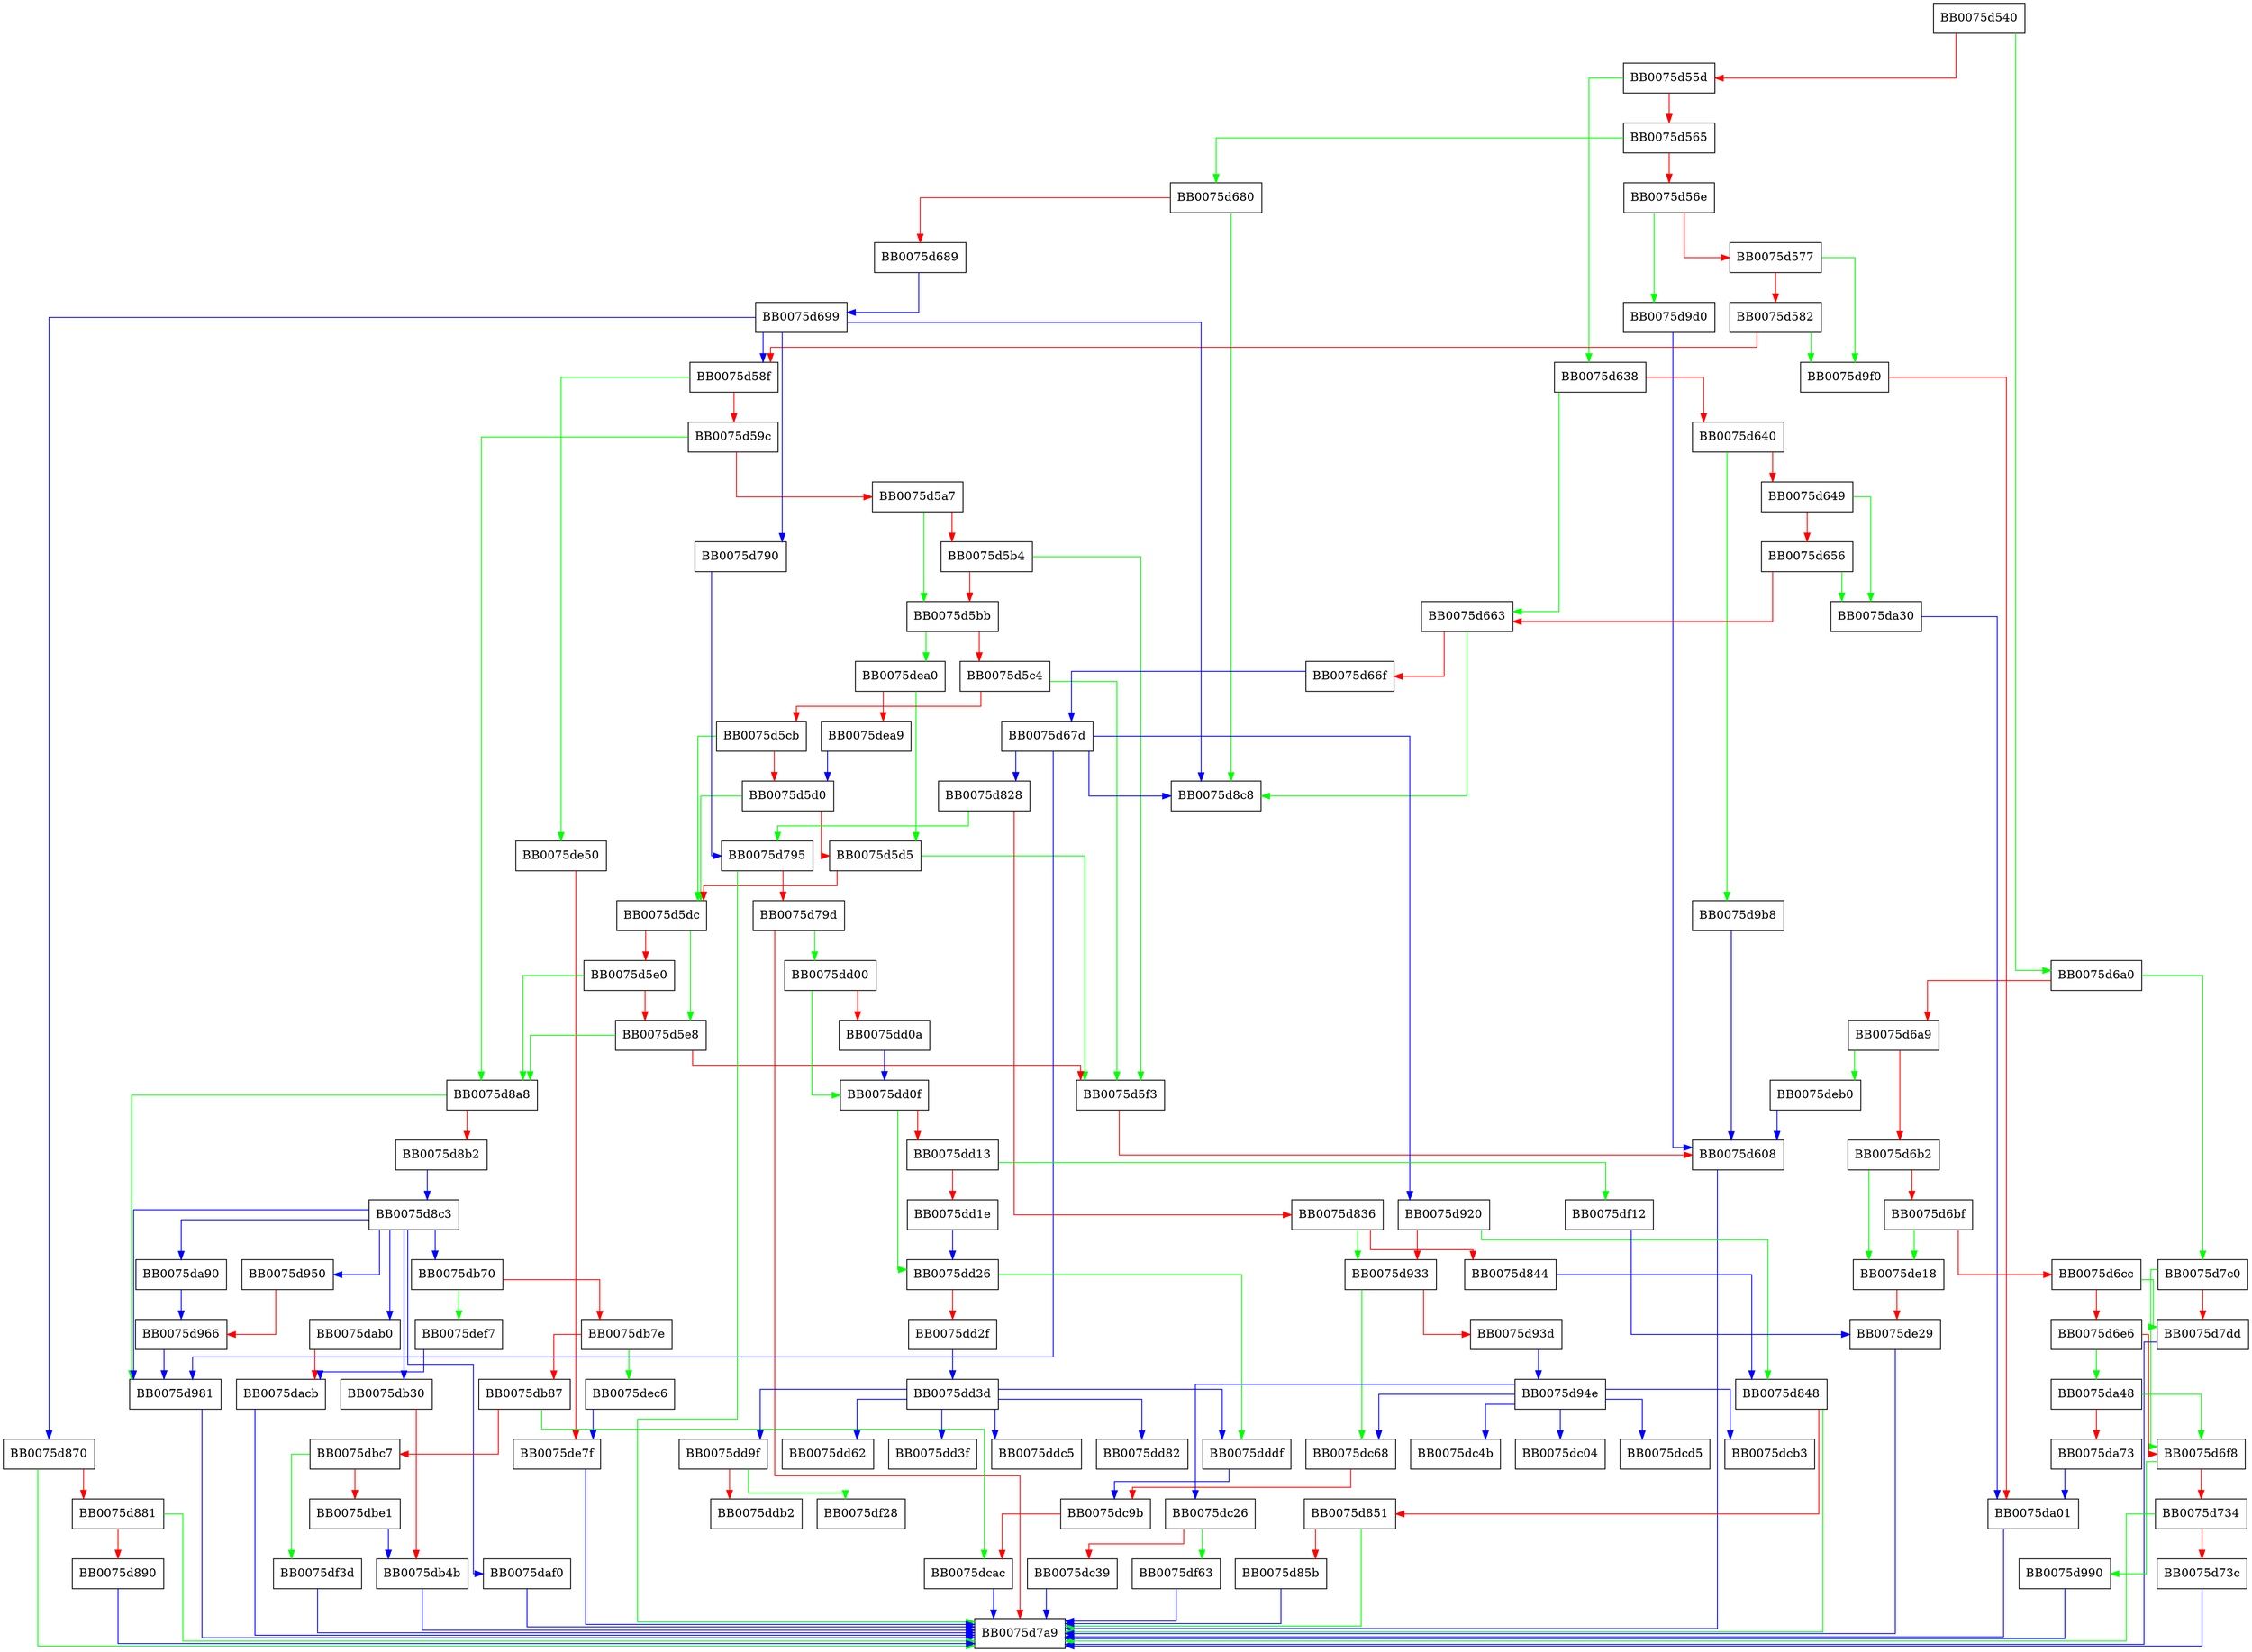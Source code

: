digraph default_fixup_args {
  node [shape="box"];
  graph [splines=ortho];
  BB0075d540 -> BB0075d6a0 [color="green"];
  BB0075d540 -> BB0075d55d [color="red"];
  BB0075d55d -> BB0075d638 [color="green"];
  BB0075d55d -> BB0075d565 [color="red"];
  BB0075d565 -> BB0075d680 [color="green"];
  BB0075d565 -> BB0075d56e [color="red"];
  BB0075d56e -> BB0075d9d0 [color="green"];
  BB0075d56e -> BB0075d577 [color="red"];
  BB0075d577 -> BB0075d9f0 [color="green"];
  BB0075d577 -> BB0075d582 [color="red"];
  BB0075d582 -> BB0075d9f0 [color="green"];
  BB0075d582 -> BB0075d58f [color="red"];
  BB0075d58f -> BB0075de50 [color="green"];
  BB0075d58f -> BB0075d59c [color="red"];
  BB0075d59c -> BB0075d8a8 [color="green"];
  BB0075d59c -> BB0075d5a7 [color="red"];
  BB0075d5a7 -> BB0075d5bb [color="green"];
  BB0075d5a7 -> BB0075d5b4 [color="red"];
  BB0075d5b4 -> BB0075d5f3 [color="green"];
  BB0075d5b4 -> BB0075d5bb [color="red"];
  BB0075d5bb -> BB0075dea0 [color="green"];
  BB0075d5bb -> BB0075d5c4 [color="red"];
  BB0075d5c4 -> BB0075d5f3 [color="green"];
  BB0075d5c4 -> BB0075d5cb [color="red"];
  BB0075d5cb -> BB0075d5dc [color="green"];
  BB0075d5cb -> BB0075d5d0 [color="red"];
  BB0075d5d0 -> BB0075d5dc [color="green"];
  BB0075d5d0 -> BB0075d5d5 [color="red"];
  BB0075d5d5 -> BB0075d5f3 [color="green"];
  BB0075d5d5 -> BB0075d5dc [color="red"];
  BB0075d5dc -> BB0075d5e8 [color="green"];
  BB0075d5dc -> BB0075d5e0 [color="red"];
  BB0075d5e0 -> BB0075d8a8 [color="green"];
  BB0075d5e0 -> BB0075d5e8 [color="red"];
  BB0075d5e8 -> BB0075d8a8 [color="green"];
  BB0075d5e8 -> BB0075d5f3 [color="red"];
  BB0075d5f3 -> BB0075d608 [color="red"];
  BB0075d608 -> BB0075d7a9 [color="blue"];
  BB0075d638 -> BB0075d663 [color="green"];
  BB0075d638 -> BB0075d640 [color="red"];
  BB0075d640 -> BB0075d9b8 [color="green"];
  BB0075d640 -> BB0075d649 [color="red"];
  BB0075d649 -> BB0075da30 [color="green"];
  BB0075d649 -> BB0075d656 [color="red"];
  BB0075d656 -> BB0075da30 [color="green"];
  BB0075d656 -> BB0075d663 [color="red"];
  BB0075d663 -> BB0075d8c8 [color="green"];
  BB0075d663 -> BB0075d66f [color="red"];
  BB0075d66f -> BB0075d67d [color="blue"];
  BB0075d67d -> BB0075d981 [color="blue"];
  BB0075d67d -> BB0075d8c8 [color="blue"];
  BB0075d67d -> BB0075d920 [color="blue"];
  BB0075d67d -> BB0075d828 [color="blue"];
  BB0075d680 -> BB0075d8c8 [color="green"];
  BB0075d680 -> BB0075d689 [color="red"];
  BB0075d689 -> BB0075d699 [color="blue"];
  BB0075d699 -> BB0075d790 [color="blue"];
  BB0075d699 -> BB0075d58f [color="blue"];
  BB0075d699 -> BB0075d870 [color="blue"];
  BB0075d699 -> BB0075d8c8 [color="blue"];
  BB0075d6a0 -> BB0075d7c0 [color="green"];
  BB0075d6a0 -> BB0075d6a9 [color="red"];
  BB0075d6a9 -> BB0075deb0 [color="green"];
  BB0075d6a9 -> BB0075d6b2 [color="red"];
  BB0075d6b2 -> BB0075de18 [color="green"];
  BB0075d6b2 -> BB0075d6bf [color="red"];
  BB0075d6bf -> BB0075de18 [color="green"];
  BB0075d6bf -> BB0075d6cc [color="red"];
  BB0075d6cc -> BB0075d7dd [color="green"];
  BB0075d6cc -> BB0075d6e6 [color="red"];
  BB0075d6e6 -> BB0075da48 [color="green"];
  BB0075d6e6 -> BB0075d6f8 [color="red"];
  BB0075d6f8 -> BB0075d990 [color="green"];
  BB0075d6f8 -> BB0075d734 [color="red"];
  BB0075d734 -> BB0075d7a9 [color="green"];
  BB0075d734 -> BB0075d73c [color="red"];
  BB0075d73c -> BB0075d7a9 [color="blue"];
  BB0075d790 -> BB0075d795 [color="blue"];
  BB0075d795 -> BB0075d7a9 [color="green"];
  BB0075d795 -> BB0075d79d [color="red"];
  BB0075d79d -> BB0075dd00 [color="green"];
  BB0075d79d -> BB0075d7a9 [color="red"];
  BB0075d7c0 -> BB0075d6f8 [color="green"];
  BB0075d7c0 -> BB0075d7dd [color="red"];
  BB0075d7dd -> BB0075d7a9 [color="blue"];
  BB0075d828 -> BB0075d795 [color="green"];
  BB0075d828 -> BB0075d836 [color="red"];
  BB0075d836 -> BB0075d933 [color="green"];
  BB0075d836 -> BB0075d844 [color="red"];
  BB0075d844 -> BB0075d848 [color="blue"];
  BB0075d848 -> BB0075d7a9 [color="green"];
  BB0075d848 -> BB0075d851 [color="red"];
  BB0075d851 -> BB0075d7a9 [color="green"];
  BB0075d851 -> BB0075d85b [color="red"];
  BB0075d85b -> BB0075d7a9 [color="blue"];
  BB0075d870 -> BB0075d7a9 [color="green"];
  BB0075d870 -> BB0075d881 [color="red"];
  BB0075d881 -> BB0075d7a9 [color="green"];
  BB0075d881 -> BB0075d890 [color="red"];
  BB0075d890 -> BB0075d7a9 [color="blue"];
  BB0075d8a8 -> BB0075d981 [color="green"];
  BB0075d8a8 -> BB0075d8b2 [color="red"];
  BB0075d8b2 -> BB0075d8c3 [color="blue"];
  BB0075d8c3 -> BB0075d981 [color="blue"];
  BB0075d8c3 -> BB0075d950 [color="blue"];
  BB0075d8c3 -> BB0075db70 [color="blue"];
  BB0075d8c3 -> BB0075db30 [color="blue"];
  BB0075d8c3 -> BB0075daf0 [color="blue"];
  BB0075d8c3 -> BB0075dab0 [color="blue"];
  BB0075d8c3 -> BB0075da90 [color="blue"];
  BB0075d920 -> BB0075d848 [color="green"];
  BB0075d920 -> BB0075d933 [color="red"];
  BB0075d933 -> BB0075dc68 [color="green"];
  BB0075d933 -> BB0075d93d [color="red"];
  BB0075d93d -> BB0075d94e [color="blue"];
  BB0075d94e -> BB0075dc68 [color="blue"];
  BB0075d94e -> BB0075dc4b [color="blue"];
  BB0075d94e -> BB0075dc26 [color="blue"];
  BB0075d94e -> BB0075dc04 [color="blue"];
  BB0075d94e -> BB0075dcd5 [color="blue"];
  BB0075d94e -> BB0075dcb3 [color="blue"];
  BB0075d950 -> BB0075d966 [color="red"];
  BB0075d966 -> BB0075d981 [color="blue"];
  BB0075d981 -> BB0075d7a9 [color="blue"];
  BB0075d990 -> BB0075d7a9 [color="blue"];
  BB0075d9b8 -> BB0075d608 [color="blue"];
  BB0075d9d0 -> BB0075d608 [color="blue"];
  BB0075d9f0 -> BB0075da01 [color="red"];
  BB0075da01 -> BB0075d7a9 [color="blue"];
  BB0075da30 -> BB0075da01 [color="blue"];
  BB0075da48 -> BB0075d6f8 [color="green"];
  BB0075da48 -> BB0075da73 [color="red"];
  BB0075da73 -> BB0075da01 [color="blue"];
  BB0075da90 -> BB0075d966 [color="blue"];
  BB0075dab0 -> BB0075dacb [color="red"];
  BB0075dacb -> BB0075d7a9 [color="blue"];
  BB0075daf0 -> BB0075d7a9 [color="blue"];
  BB0075db30 -> BB0075db4b [color="red"];
  BB0075db4b -> BB0075d7a9 [color="blue"];
  BB0075db70 -> BB0075def7 [color="green"];
  BB0075db70 -> BB0075db7e [color="red"];
  BB0075db7e -> BB0075dec6 [color="green"];
  BB0075db7e -> BB0075db87 [color="red"];
  BB0075db87 -> BB0075dcac [color="green"];
  BB0075db87 -> BB0075dbc7 [color="red"];
  BB0075dbc7 -> BB0075df3d [color="green"];
  BB0075dbc7 -> BB0075dbe1 [color="red"];
  BB0075dbe1 -> BB0075db4b [color="blue"];
  BB0075dc26 -> BB0075df63 [color="green"];
  BB0075dc26 -> BB0075dc39 [color="red"];
  BB0075dc39 -> BB0075d7a9 [color="blue"];
  BB0075dc68 -> BB0075dc9b [color="red"];
  BB0075dc9b -> BB0075dcac [color="red"];
  BB0075dcac -> BB0075d7a9 [color="blue"];
  BB0075dd00 -> BB0075dd0f [color="green"];
  BB0075dd00 -> BB0075dd0a [color="red"];
  BB0075dd0a -> BB0075dd0f [color="blue"];
  BB0075dd0f -> BB0075dd26 [color="green"];
  BB0075dd0f -> BB0075dd13 [color="red"];
  BB0075dd13 -> BB0075df12 [color="green"];
  BB0075dd13 -> BB0075dd1e [color="red"];
  BB0075dd1e -> BB0075dd26 [color="blue"];
  BB0075dd26 -> BB0075dddf [color="green"];
  BB0075dd26 -> BB0075dd2f [color="red"];
  BB0075dd2f -> BB0075dd3d [color="blue"];
  BB0075dd3d -> BB0075dddf [color="blue"];
  BB0075dd3d -> BB0075ddc5 [color="blue"];
  BB0075dd3d -> BB0075dd9f [color="blue"];
  BB0075dd3d -> BB0075dd82 [color="blue"];
  BB0075dd3d -> BB0075dd62 [color="blue"];
  BB0075dd3d -> BB0075dd3f [color="blue"];
  BB0075dd9f -> BB0075df28 [color="green"];
  BB0075dd9f -> BB0075ddb2 [color="red"];
  BB0075dddf -> BB0075dc9b [color="blue"];
  BB0075de18 -> BB0075de29 [color="red"];
  BB0075de29 -> BB0075d7a9 [color="blue"];
  BB0075de50 -> BB0075de7f [color="red"];
  BB0075de7f -> BB0075d7a9 [color="blue"];
  BB0075dea0 -> BB0075d5d5 [color="green"];
  BB0075dea0 -> BB0075dea9 [color="red"];
  BB0075dea9 -> BB0075d5d0 [color="blue"];
  BB0075deb0 -> BB0075d608 [color="blue"];
  BB0075dec6 -> BB0075de7f [color="blue"];
  BB0075def7 -> BB0075dacb [color="blue"];
  BB0075df12 -> BB0075de29 [color="blue"];
  BB0075df3d -> BB0075d7a9 [color="blue"];
  BB0075df63 -> BB0075d7a9 [color="blue"];
}